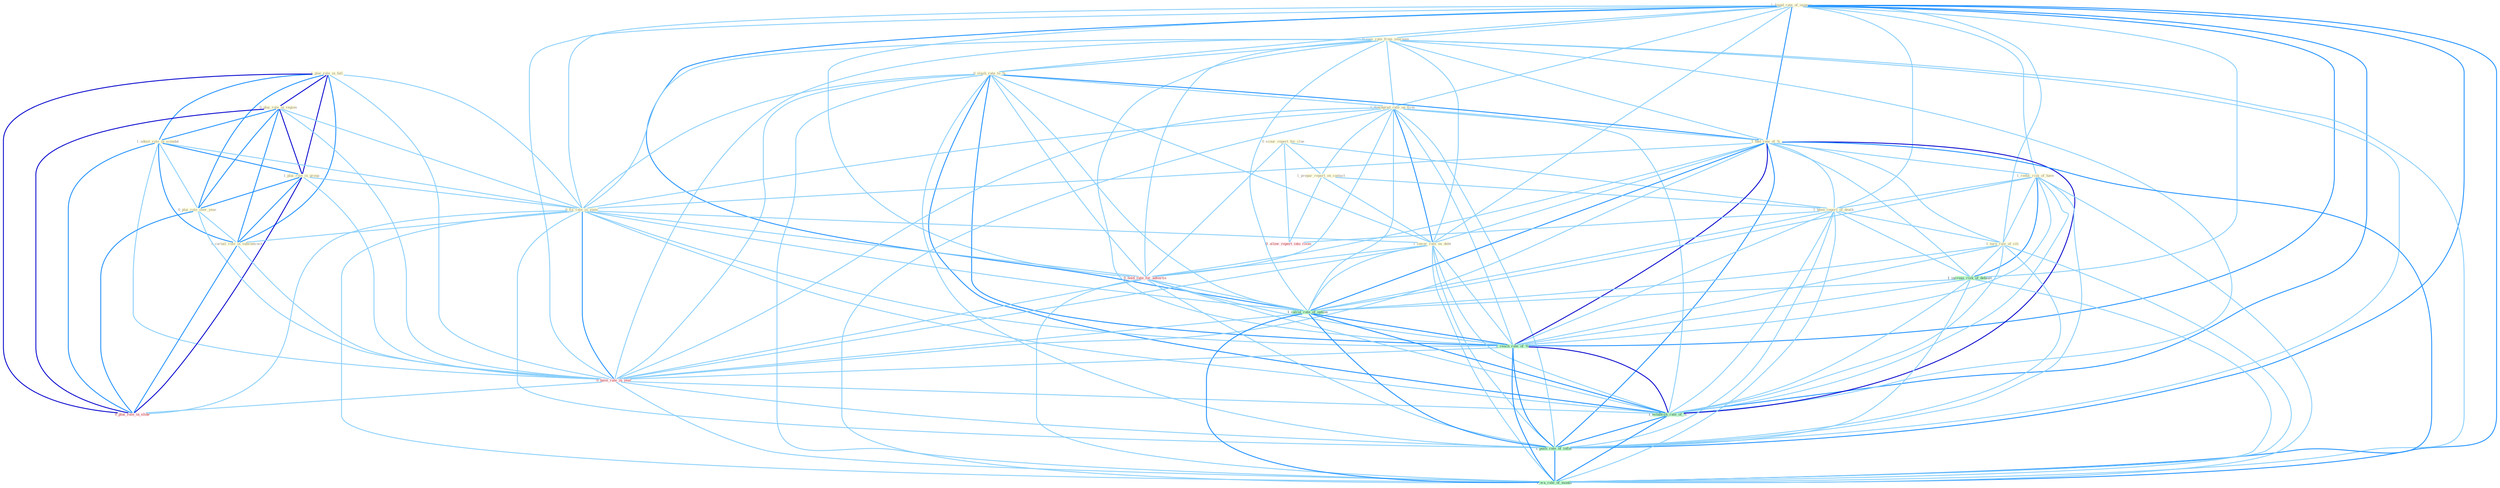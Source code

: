 Graph G{ 
    node
    [shape=polygon,style=filled,width=.5,height=.06,color="#BDFCC9",fixedsize=true,fontsize=4,
    fontcolor="#2f4f4f"];
    {node
    [color="#ffffe0", fontcolor="#8b7d6b"] "1_found_rate_of_improv " "0_rais_rate_from_yearnum " "0_slash_rate_to_% " "0_scour_report_for_clue " "1_downgrad_rate_on_firm " "1_plai_role_in_fall " "0_plai_role_in_region " "1_had_rate_of_% " "1_admit_role_in_scandal " "1_reduc_risk_of_have " "1_plai_role_in_group " "1_prepar_report_on_contact " "1_been_report_of_death " "0_plai_role_over_year " "1_turn_rule_of_citi " "0_fix_rate_in_state " "1_curtail_role_in_subcontract " "1_lower_rate_on_debt "}
{node [color="#fff0f5", fontcolor="#b22222"] "0_allow_report_into_room " "0_hold_rate_for_advertis " "0_have_rate_in_year " "0_plai_role_in_slide "}
edge [color="#B0E2FF"];

	"1_found_rate_of_improv " -- "0_rais_rate_from_yearnum " [w="1", color="#87cefa" ];
	"1_found_rate_of_improv " -- "0_slash_rate_to_% " [w="1", color="#87cefa" ];
	"1_found_rate_of_improv " -- "1_downgrad_rate_on_firm " [w="1", color="#87cefa" ];
	"1_found_rate_of_improv " -- "1_had_rate_of_% " [w="2", color="#1e90ff" , len=0.8];
	"1_found_rate_of_improv " -- "1_reduc_risk_of_have " [w="1", color="#87cefa" ];
	"1_found_rate_of_improv " -- "1_been_report_of_death " [w="1", color="#87cefa" ];
	"1_found_rate_of_improv " -- "1_turn_rule_of_citi " [w="1", color="#87cefa" ];
	"1_found_rate_of_improv " -- "0_fix_rate_in_state " [w="1", color="#87cefa" ];
	"1_found_rate_of_improv " -- "1_lower_rate_on_debt " [w="1", color="#87cefa" ];
	"1_found_rate_of_improv " -- "1_increas_risk_of_default " [w="1", color="#87cefa" ];
	"1_found_rate_of_improv " -- "0_hold_rate_for_advertis " [w="1", color="#87cefa" ];
	"1_found_rate_of_improv " -- "1_calcul_rate_of_option " [w="2", color="#1e90ff" , len=0.8];
	"1_found_rate_of_improv " -- "1_reach_rate_of_% " [w="2", color="#1e90ff" , len=0.8];
	"1_found_rate_of_improv " -- "0_have_rate_in_year " [w="1", color="#87cefa" ];
	"1_found_rate_of_improv " -- "1_establish_rate_of_% " [w="2", color="#1e90ff" , len=0.8];
	"1_found_rate_of_improv " -- "1_push_rate_of_inflat " [w="2", color="#1e90ff" , len=0.8];
	"1_found_rate_of_improv " -- "1_wa_rate_of_month " [w="2", color="#1e90ff" , len=0.8];
	"0_rais_rate_from_yearnum " -- "0_slash_rate_to_% " [w="1", color="#87cefa" ];
	"0_rais_rate_from_yearnum " -- "1_downgrad_rate_on_firm " [w="1", color="#87cefa" ];
	"0_rais_rate_from_yearnum " -- "1_had_rate_of_% " [w="1", color="#87cefa" ];
	"0_rais_rate_from_yearnum " -- "0_fix_rate_in_state " [w="1", color="#87cefa" ];
	"0_rais_rate_from_yearnum " -- "1_lower_rate_on_debt " [w="1", color="#87cefa" ];
	"0_rais_rate_from_yearnum " -- "0_hold_rate_for_advertis " [w="1", color="#87cefa" ];
	"0_rais_rate_from_yearnum " -- "1_calcul_rate_of_option " [w="1", color="#87cefa" ];
	"0_rais_rate_from_yearnum " -- "1_reach_rate_of_% " [w="1", color="#87cefa" ];
	"0_rais_rate_from_yearnum " -- "0_have_rate_in_year " [w="1", color="#87cefa" ];
	"0_rais_rate_from_yearnum " -- "1_establish_rate_of_% " [w="1", color="#87cefa" ];
	"0_rais_rate_from_yearnum " -- "1_push_rate_of_inflat " [w="1", color="#87cefa" ];
	"0_rais_rate_from_yearnum " -- "1_wa_rate_of_month " [w="1", color="#87cefa" ];
	"0_slash_rate_to_% " -- "1_downgrad_rate_on_firm " [w="1", color="#87cefa" ];
	"0_slash_rate_to_% " -- "1_had_rate_of_% " [w="2", color="#1e90ff" , len=0.8];
	"0_slash_rate_to_% " -- "0_fix_rate_in_state " [w="1", color="#87cefa" ];
	"0_slash_rate_to_% " -- "1_lower_rate_on_debt " [w="1", color="#87cefa" ];
	"0_slash_rate_to_% " -- "0_hold_rate_for_advertis " [w="1", color="#87cefa" ];
	"0_slash_rate_to_% " -- "1_calcul_rate_of_option " [w="1", color="#87cefa" ];
	"0_slash_rate_to_% " -- "1_reach_rate_of_% " [w="2", color="#1e90ff" , len=0.8];
	"0_slash_rate_to_% " -- "0_have_rate_in_year " [w="1", color="#87cefa" ];
	"0_slash_rate_to_% " -- "1_establish_rate_of_% " [w="2", color="#1e90ff" , len=0.8];
	"0_slash_rate_to_% " -- "1_push_rate_of_inflat " [w="1", color="#87cefa" ];
	"0_slash_rate_to_% " -- "1_wa_rate_of_month " [w="1", color="#87cefa" ];
	"0_scour_report_for_clue " -- "1_prepar_report_on_contact " [w="1", color="#87cefa" ];
	"0_scour_report_for_clue " -- "1_been_report_of_death " [w="1", color="#87cefa" ];
	"0_scour_report_for_clue " -- "0_allow_report_into_room " [w="1", color="#87cefa" ];
	"0_scour_report_for_clue " -- "0_hold_rate_for_advertis " [w="1", color="#87cefa" ];
	"1_downgrad_rate_on_firm " -- "1_had_rate_of_% " [w="1", color="#87cefa" ];
	"1_downgrad_rate_on_firm " -- "1_prepar_report_on_contact " [w="1", color="#87cefa" ];
	"1_downgrad_rate_on_firm " -- "0_fix_rate_in_state " [w="1", color="#87cefa" ];
	"1_downgrad_rate_on_firm " -- "1_lower_rate_on_debt " [w="2", color="#1e90ff" , len=0.8];
	"1_downgrad_rate_on_firm " -- "0_hold_rate_for_advertis " [w="1", color="#87cefa" ];
	"1_downgrad_rate_on_firm " -- "1_calcul_rate_of_option " [w="1", color="#87cefa" ];
	"1_downgrad_rate_on_firm " -- "1_reach_rate_of_% " [w="1", color="#87cefa" ];
	"1_downgrad_rate_on_firm " -- "0_have_rate_in_year " [w="1", color="#87cefa" ];
	"1_downgrad_rate_on_firm " -- "1_establish_rate_of_% " [w="1", color="#87cefa" ];
	"1_downgrad_rate_on_firm " -- "1_push_rate_of_inflat " [w="1", color="#87cefa" ];
	"1_downgrad_rate_on_firm " -- "1_wa_rate_of_month " [w="1", color="#87cefa" ];
	"1_plai_role_in_fall " -- "0_plai_role_in_region " [w="3", color="#0000cd" , len=0.6];
	"1_plai_role_in_fall " -- "1_admit_role_in_scandal " [w="2", color="#1e90ff" , len=0.8];
	"1_plai_role_in_fall " -- "1_plai_role_in_group " [w="3", color="#0000cd" , len=0.6];
	"1_plai_role_in_fall " -- "0_plai_role_over_year " [w="2", color="#1e90ff" , len=0.8];
	"1_plai_role_in_fall " -- "0_fix_rate_in_state " [w="1", color="#87cefa" ];
	"1_plai_role_in_fall " -- "1_curtail_role_in_subcontract " [w="2", color="#1e90ff" , len=0.8];
	"1_plai_role_in_fall " -- "0_have_rate_in_year " [w="1", color="#87cefa" ];
	"1_plai_role_in_fall " -- "0_plai_role_in_slide " [w="3", color="#0000cd" , len=0.6];
	"0_plai_role_in_region " -- "1_admit_role_in_scandal " [w="2", color="#1e90ff" , len=0.8];
	"0_plai_role_in_region " -- "1_plai_role_in_group " [w="3", color="#0000cd" , len=0.6];
	"0_plai_role_in_region " -- "0_plai_role_over_year " [w="2", color="#1e90ff" , len=0.8];
	"0_plai_role_in_region " -- "0_fix_rate_in_state " [w="1", color="#87cefa" ];
	"0_plai_role_in_region " -- "1_curtail_role_in_subcontract " [w="2", color="#1e90ff" , len=0.8];
	"0_plai_role_in_region " -- "0_have_rate_in_year " [w="1", color="#87cefa" ];
	"0_plai_role_in_region " -- "0_plai_role_in_slide " [w="3", color="#0000cd" , len=0.6];
	"1_had_rate_of_% " -- "1_reduc_risk_of_have " [w="1", color="#87cefa" ];
	"1_had_rate_of_% " -- "1_been_report_of_death " [w="1", color="#87cefa" ];
	"1_had_rate_of_% " -- "1_turn_rule_of_citi " [w="1", color="#87cefa" ];
	"1_had_rate_of_% " -- "0_fix_rate_in_state " [w="1", color="#87cefa" ];
	"1_had_rate_of_% " -- "1_lower_rate_on_debt " [w="1", color="#87cefa" ];
	"1_had_rate_of_% " -- "1_increas_risk_of_default " [w="1", color="#87cefa" ];
	"1_had_rate_of_% " -- "0_hold_rate_for_advertis " [w="1", color="#87cefa" ];
	"1_had_rate_of_% " -- "1_calcul_rate_of_option " [w="2", color="#1e90ff" , len=0.8];
	"1_had_rate_of_% " -- "1_reach_rate_of_% " [w="3", color="#0000cd" , len=0.6];
	"1_had_rate_of_% " -- "0_have_rate_in_year " [w="1", color="#87cefa" ];
	"1_had_rate_of_% " -- "1_establish_rate_of_% " [w="3", color="#0000cd" , len=0.6];
	"1_had_rate_of_% " -- "1_push_rate_of_inflat " [w="2", color="#1e90ff" , len=0.8];
	"1_had_rate_of_% " -- "1_wa_rate_of_month " [w="2", color="#1e90ff" , len=0.8];
	"1_admit_role_in_scandal " -- "1_plai_role_in_group " [w="2", color="#1e90ff" , len=0.8];
	"1_admit_role_in_scandal " -- "0_plai_role_over_year " [w="1", color="#87cefa" ];
	"1_admit_role_in_scandal " -- "0_fix_rate_in_state " [w="1", color="#87cefa" ];
	"1_admit_role_in_scandal " -- "1_curtail_role_in_subcontract " [w="2", color="#1e90ff" , len=0.8];
	"1_admit_role_in_scandal " -- "0_have_rate_in_year " [w="1", color="#87cefa" ];
	"1_admit_role_in_scandal " -- "0_plai_role_in_slide " [w="2", color="#1e90ff" , len=0.8];
	"1_reduc_risk_of_have " -- "1_been_report_of_death " [w="1", color="#87cefa" ];
	"1_reduc_risk_of_have " -- "1_turn_rule_of_citi " [w="1", color="#87cefa" ];
	"1_reduc_risk_of_have " -- "1_increas_risk_of_default " [w="2", color="#1e90ff" , len=0.8];
	"1_reduc_risk_of_have " -- "1_calcul_rate_of_option " [w="1", color="#87cefa" ];
	"1_reduc_risk_of_have " -- "1_reach_rate_of_% " [w="1", color="#87cefa" ];
	"1_reduc_risk_of_have " -- "1_establish_rate_of_% " [w="1", color="#87cefa" ];
	"1_reduc_risk_of_have " -- "1_push_rate_of_inflat " [w="1", color="#87cefa" ];
	"1_reduc_risk_of_have " -- "1_wa_rate_of_month " [w="1", color="#87cefa" ];
	"1_plai_role_in_group " -- "0_plai_role_over_year " [w="2", color="#1e90ff" , len=0.8];
	"1_plai_role_in_group " -- "0_fix_rate_in_state " [w="1", color="#87cefa" ];
	"1_plai_role_in_group " -- "1_curtail_role_in_subcontract " [w="2", color="#1e90ff" , len=0.8];
	"1_plai_role_in_group " -- "0_have_rate_in_year " [w="1", color="#87cefa" ];
	"1_plai_role_in_group " -- "0_plai_role_in_slide " [w="3", color="#0000cd" , len=0.6];
	"1_prepar_report_on_contact " -- "1_been_report_of_death " [w="1", color="#87cefa" ];
	"1_prepar_report_on_contact " -- "1_lower_rate_on_debt " [w="1", color="#87cefa" ];
	"1_prepar_report_on_contact " -- "0_allow_report_into_room " [w="1", color="#87cefa" ];
	"1_been_report_of_death " -- "1_turn_rule_of_citi " [w="1", color="#87cefa" ];
	"1_been_report_of_death " -- "1_increas_risk_of_default " [w="1", color="#87cefa" ];
	"1_been_report_of_death " -- "0_allow_report_into_room " [w="1", color="#87cefa" ];
	"1_been_report_of_death " -- "1_calcul_rate_of_option " [w="1", color="#87cefa" ];
	"1_been_report_of_death " -- "1_reach_rate_of_% " [w="1", color="#87cefa" ];
	"1_been_report_of_death " -- "1_establish_rate_of_% " [w="1", color="#87cefa" ];
	"1_been_report_of_death " -- "1_push_rate_of_inflat " [w="1", color="#87cefa" ];
	"1_been_report_of_death " -- "1_wa_rate_of_month " [w="1", color="#87cefa" ];
	"0_plai_role_over_year " -- "1_curtail_role_in_subcontract " [w="1", color="#87cefa" ];
	"0_plai_role_over_year " -- "0_have_rate_in_year " [w="1", color="#87cefa" ];
	"0_plai_role_over_year " -- "0_plai_role_in_slide " [w="2", color="#1e90ff" , len=0.8];
	"1_turn_rule_of_citi " -- "1_increas_risk_of_default " [w="1", color="#87cefa" ];
	"1_turn_rule_of_citi " -- "1_calcul_rate_of_option " [w="1", color="#87cefa" ];
	"1_turn_rule_of_citi " -- "1_reach_rate_of_% " [w="1", color="#87cefa" ];
	"1_turn_rule_of_citi " -- "1_establish_rate_of_% " [w="1", color="#87cefa" ];
	"1_turn_rule_of_citi " -- "1_push_rate_of_inflat " [w="1", color="#87cefa" ];
	"1_turn_rule_of_citi " -- "1_wa_rate_of_month " [w="1", color="#87cefa" ];
	"0_fix_rate_in_state " -- "1_curtail_role_in_subcontract " [w="1", color="#87cefa" ];
	"0_fix_rate_in_state " -- "1_lower_rate_on_debt " [w="1", color="#87cefa" ];
	"0_fix_rate_in_state " -- "0_hold_rate_for_advertis " [w="1", color="#87cefa" ];
	"0_fix_rate_in_state " -- "1_calcul_rate_of_option " [w="1", color="#87cefa" ];
	"0_fix_rate_in_state " -- "1_reach_rate_of_% " [w="1", color="#87cefa" ];
	"0_fix_rate_in_state " -- "0_have_rate_in_year " [w="2", color="#1e90ff" , len=0.8];
	"0_fix_rate_in_state " -- "1_establish_rate_of_% " [w="1", color="#87cefa" ];
	"0_fix_rate_in_state " -- "0_plai_role_in_slide " [w="1", color="#87cefa" ];
	"0_fix_rate_in_state " -- "1_push_rate_of_inflat " [w="1", color="#87cefa" ];
	"0_fix_rate_in_state " -- "1_wa_rate_of_month " [w="1", color="#87cefa" ];
	"1_curtail_role_in_subcontract " -- "0_have_rate_in_year " [w="1", color="#87cefa" ];
	"1_curtail_role_in_subcontract " -- "0_plai_role_in_slide " [w="2", color="#1e90ff" , len=0.8];
	"1_lower_rate_on_debt " -- "0_hold_rate_for_advertis " [w="1", color="#87cefa" ];
	"1_lower_rate_on_debt " -- "1_calcul_rate_of_option " [w="1", color="#87cefa" ];
	"1_lower_rate_on_debt " -- "1_reach_rate_of_% " [w="1", color="#87cefa" ];
	"1_lower_rate_on_debt " -- "0_have_rate_in_year " [w="1", color="#87cefa" ];
	"1_lower_rate_on_debt " -- "1_establish_rate_of_% " [w="1", color="#87cefa" ];
	"1_lower_rate_on_debt " -- "1_push_rate_of_inflat " [w="1", color="#87cefa" ];
	"1_lower_rate_on_debt " -- "1_wa_rate_of_month " [w="1", color="#87cefa" ];
	"1_increas_risk_of_default " -- "1_calcul_rate_of_option " [w="1", color="#87cefa" ];
	"1_increas_risk_of_default " -- "1_reach_rate_of_% " [w="1", color="#87cefa" ];
	"1_increas_risk_of_default " -- "1_establish_rate_of_% " [w="1", color="#87cefa" ];
	"1_increas_risk_of_default " -- "1_push_rate_of_inflat " [w="1", color="#87cefa" ];
	"1_increas_risk_of_default " -- "1_wa_rate_of_month " [w="1", color="#87cefa" ];
	"0_hold_rate_for_advertis " -- "1_calcul_rate_of_option " [w="1", color="#87cefa" ];
	"0_hold_rate_for_advertis " -- "1_reach_rate_of_% " [w="1", color="#87cefa" ];
	"0_hold_rate_for_advertis " -- "0_have_rate_in_year " [w="1", color="#87cefa" ];
	"0_hold_rate_for_advertis " -- "1_establish_rate_of_% " [w="1", color="#87cefa" ];
	"0_hold_rate_for_advertis " -- "1_push_rate_of_inflat " [w="1", color="#87cefa" ];
	"0_hold_rate_for_advertis " -- "1_wa_rate_of_month " [w="1", color="#87cefa" ];
	"1_calcul_rate_of_option " -- "1_reach_rate_of_% " [w="2", color="#1e90ff" , len=0.8];
	"1_calcul_rate_of_option " -- "0_have_rate_in_year " [w="1", color="#87cefa" ];
	"1_calcul_rate_of_option " -- "1_establish_rate_of_% " [w="2", color="#1e90ff" , len=0.8];
	"1_calcul_rate_of_option " -- "1_push_rate_of_inflat " [w="2", color="#1e90ff" , len=0.8];
	"1_calcul_rate_of_option " -- "1_wa_rate_of_month " [w="2", color="#1e90ff" , len=0.8];
	"1_reach_rate_of_% " -- "0_have_rate_in_year " [w="1", color="#87cefa" ];
	"1_reach_rate_of_% " -- "1_establish_rate_of_% " [w="3", color="#0000cd" , len=0.6];
	"1_reach_rate_of_% " -- "1_push_rate_of_inflat " [w="2", color="#1e90ff" , len=0.8];
	"1_reach_rate_of_% " -- "1_wa_rate_of_month " [w="2", color="#1e90ff" , len=0.8];
	"0_have_rate_in_year " -- "1_establish_rate_of_% " [w="1", color="#87cefa" ];
	"0_have_rate_in_year " -- "0_plai_role_in_slide " [w="1", color="#87cefa" ];
	"0_have_rate_in_year " -- "1_push_rate_of_inflat " [w="1", color="#87cefa" ];
	"0_have_rate_in_year " -- "1_wa_rate_of_month " [w="1", color="#87cefa" ];
	"1_establish_rate_of_% " -- "1_push_rate_of_inflat " [w="2", color="#1e90ff" , len=0.8];
	"1_establish_rate_of_% " -- "1_wa_rate_of_month " [w="2", color="#1e90ff" , len=0.8];
	"1_push_rate_of_inflat " -- "1_wa_rate_of_month " [w="2", color="#1e90ff" , len=0.8];
}